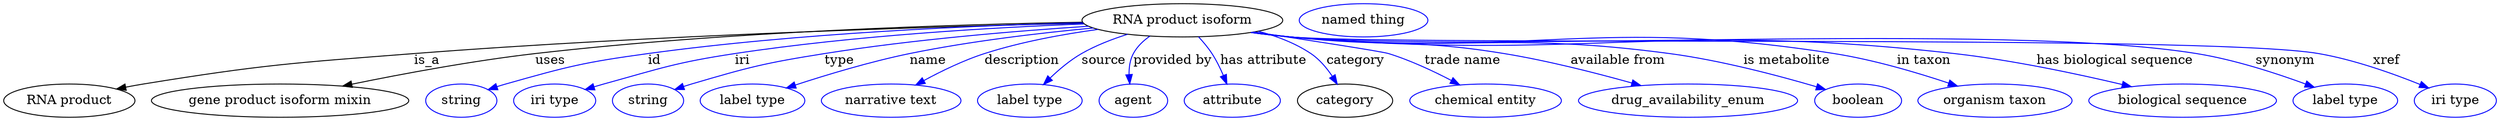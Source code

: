 digraph {
	graph [bb="0,0,2691,123"];
	node [label="\N"];
	"RNA product isoform"	[height=0.5,
		label="RNA product isoform",
		pos="1273.8,105",
		width=3.015];
	"RNA product"	[height=0.5,
		pos="70.844,18",
		width=1.9679];
	"RNA product isoform" -> "RNA product"	[label=is_a,
		lp="457.84,61.5",
		pos="e,121.92,30.626 1166.9,101.88 1008.7,98.209 703.04,89.036 443.84,69 313.19,58.9 280.2,56.978 150.84,36 144.68,35.001 138.28,33.843 \
131.89,32.611"];
	"gene product isoform mixin"	[height=0.5,
		pos="298.84,18",
		width=3.8635];
	"RNA product isoform" -> "gene product isoform mixin"	[label=uses,
		lp="590.34,61.5",
		pos="e,366.29,33.792 1165.9,102.94 1028.1,100.6 782.51,93.083 573.84,69 506.68,61.248 431.17,47.124 376.29,35.86"];
	id	[color=blue,
		height=0.5,
		label=string,
		pos="493.84,18",
		width=1.0652];
	"RNA product isoform" -> id	[color=blue,
		label=id,
		lp="703.84,61.5",
		pos="e,522.84,29.954 1166.5,102.27 1050.3,99.282 859.68,91.147 696.84,69 627.05,59.508 609.63,55.131 541.84,36 538.74,35.124 535.54,34.151 \
532.35,33.129",
		style=solid];
	iri	[color=blue,
		height=0.5,
		label="iri type",
		pos="594.84,18",
		width=1.2277];
	"RNA product isoform" -> iri	[color=blue,
		label=iri,
		lp="797.84,61.5",
		pos="e,628.14,29.913 1167.6,101.13 1069.1,97.335 918.94,88.649 789.84,69 726.22,59.316 710.92,53.009 648.84,36 645.27,35.02 641.57,33.96 \
637.87,32.865",
		style=solid];
	type	[color=blue,
		height=0.5,
		label=string,
		pos="695.84,18",
		width=1.0652];
	"RNA product isoform" -> type	[color=blue,
		label=type,
		lp="902.84,61.5",
		pos="e,724.49,29.989 1172.3,98.58 1094,93.49 983.12,84.313 886.84,69 822,58.686 805.83,54.534 742.84,36 739.94,35.146 736.96,34.209 733.97,\
33.227",
		style=solid];
	name	[color=blue,
		height=0.5,
		label="label type",
		pos="808.84,18",
		width=1.5707];
	"RNA product isoform" -> name	[color=blue,
		label=name,
		lp="998.84,61.5",
		pos="e,845.53,31.738 1177.5,96.689 1119.6,91.272 1044.5,82.456 978.84,69 936.33,60.29 889.04,45.995 855.16,34.917",
		style=solid];
	description	[color=blue,
		height=0.5,
		label="narrative text",
		pos="958.84,18",
		width=2.0943];
	"RNA product isoform" -> description	[color=blue,
		label=description,
		lp="1100.3,61.5",
		pos="e,985.36,34.858 1182.6,95.158 1144.1,89.874 1099.2,81.639 1059.8,69 1037.1,61.696 1013.1,49.994 994.2,39.747",
		style=solid];
	source	[color=blue,
		height=0.5,
		label="label type",
		pos="1108.8,18",
		width=1.5707];
	"RNA product isoform" -> source	[color=blue,
		label=source,
		lp="1188.8,61.5",
		pos="e,1123.6,35.382 1214.5,89.877 1197.8,84.615 1180.1,77.737 1164.8,69 1152.5,61.951 1140.6,51.852 1130.9,42.574",
		style=solid];
	"provided by"	[color=blue,
		height=0.5,
		label=agent,
		pos="1220.8,18",
		width=1.0291];
	"RNA product isoform" -> "provided by"	[color=blue,
		label="provided by",
		lp="1263.3,61.5",
		pos="e,1217,36.192 1238.8,87.944 1231.6,82.941 1225,76.671 1220.8,69 1217.2,62.168 1216.1,54.012 1216.2,46.289",
		style=solid];
	"has attribute"	[color=blue,
		height=0.5,
		label=attribute,
		pos="1327.8,18",
		width=1.4443];
	"RNA product isoform" -> "has attribute"	[color=blue,
		label="has attribute",
		lp="1361.8,61.5",
		pos="e,1322,35.908 1291.3,87.125 1296.4,81.651 1301.7,75.346 1305.8,69 1310.6,61.737 1314.7,53.287 1318.1,45.422",
		style=solid];
	category	[height=0.5,
		pos="1448.8,18",
		width=1.4263];
	"RNA product isoform" -> category	[color=blue,
		label=category,
		lp="1460.3,61.5",
		pos="e,1440.7,35.789 1356.5,93.174 1376.1,87.99 1396.2,80.327 1412.8,69 1422,62.779 1429.6,53.415 1435.5,44.467",
		style=solid];
	"trade name"	[color=blue,
		height=0.5,
		label="chemical entity",
		pos="1599.8,18",
		width=2.2748];
	"RNA product isoform" -> "trade name"	[color=blue,
		label="trade name",
		lp="1575.8,61.5",
		pos="e,1572.1,35.114 1351.4,92.319 1412.6,83.014 1488.8,71.196 1495.8,69 1519.1,61.741 1543.8,50.081 1563.2,39.846",
		style=solid];
	"available from"	[color=blue,
		height=0.5,
		label=drug_availability_enum,
		pos="1817.8,18",
		width=3.2858];
	"RNA product isoform" -> "available from"	[color=blue,
		label="available from",
		lp="1744.3,61.5",
		pos="e,1767.3,34.356 1350.2,92.16 1363.7,90.277 1377.7,88.469 1390.8,87 1492.7,75.622 1519.7,85.673 1620.8,69 1667.2,61.363 1718.6,48.15 \
1757.3,37.225",
		style=solid];
	"is metabolite"	[color=blue,
		height=0.5,
		label=boolean,
		pos="2000.8,18",
		width=1.2999];
	"RNA product isoform" -> "is metabolite"	[color=blue,
		label="is metabolite",
		lp="1925.8,61.5",
		pos="e,1966.1,30.13 1348.9,91.954 1362.8,90.047 1377.3,88.283 1390.8,87 1572,69.897 1619.5,93.287 1799.8,69 1854.5,61.633 1915.9,45.125 \
1956.3,33.087",
		style=solid];
	"in taxon"	[color=blue,
		height=0.5,
		label="organism taxon",
		pos="2148.8,18",
		width=2.3109];
	"RNA product isoform" -> "in taxon"	[color=blue,
		label="in taxon",
		lp="2073.8,61.5",
		pos="e,2108.5,33.872 1348.3,91.892 1362.4,89.965 1377,88.211 1390.8,87 1650.4,64.23 1719.5,109.69 1976.8,69 2018.8,62.37 2064.9,48.591 \
2098.8,37.174",
		style=solid];
	"has biological sequence"	[color=blue,
		height=0.5,
		label="biological sequence",
		pos="2351.8,18",
		width=2.8164];
	"RNA product isoform" -> "has biological sequence"	[color=blue,
		label="has biological sequence",
		lp="2280.3,61.5",
		pos="e,2296.8,33.124 1348.3,91.829 1362.4,89.908 1377,88.172 1390.8,87 1708,60.067 1790.6,104.97 2106.8,69 2168.6,61.979 2237.9,47.178 \
2287,35.492",
		style=solid];
	synonym	[color=blue,
		height=0.5,
		label="label type",
		pos="2527.8,18",
		width=1.5707];
	"RNA product isoform" -> synonym	[color=blue,
		label=synonym,
		lp="2463.8,61.5",
		pos="e,2494.4,32.604 1348,91.796 1362.2,89.865 1376.9,88.134 1390.8,87 1607.5,69.337 2154.3,103.96 2368.8,69 2409.2,62.42 2453.5,47.859 \
2485,36.138",
		style=solid];
	xref	[color=blue,
		height=0.5,
		label="iri type",
		pos="2646.8,18",
		width=1.2277];
	"RNA product isoform" -> xref	[color=blue,
		label=xref,
		lp="2572.3,61.5",
		pos="e,2618,31.82 1348,91.772 1362.2,89.843 1376.9,88.119 1390.8,87 1513.7,77.12 2378.4,90.098 2499.8,69 2537.9,62.387 2579.4,47.51 2608.6,\
35.694",
		style=solid];
	"named thing_category"	[color=blue,
		height=0.5,
		label="named thing",
		pos="1469.8,105",
		width=1.9318];
}
